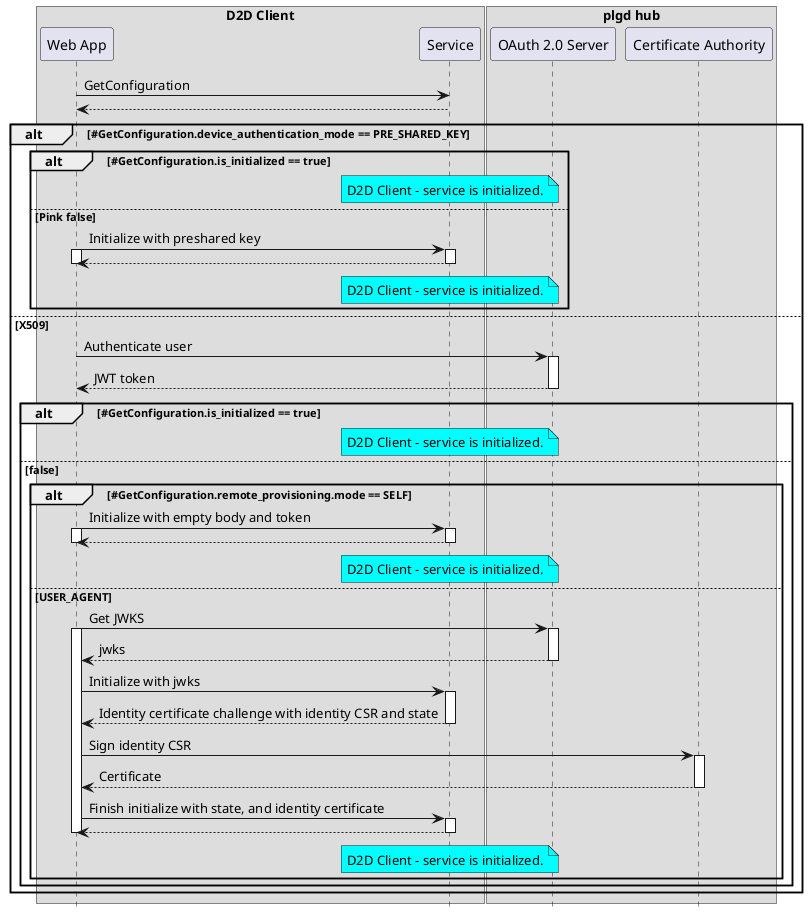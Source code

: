 @startuml Sequence
skinparam backgroundColor transparent
hide footbox

box "D2D Client"
participant C as "Web App"
participant S as "Service"
end box

box "plgd hub"
participant O as "OAuth 2.0 Server"
participant CA as "Certificate Authority"
end box

C -> S: GetConfiguration
return
alt #GetConfiguration.device_authentication_mode == PRE_SHARED_KEY
  alt #GetConfiguration.is_initialized == true
      note over S #aqua
       D2D Client - service is initialized.
      end note
  else Pink false
      C -> S ++: Initialize with preshared key
      activate C
      return
      note over S #aqua
      D2D Client - service is initialized.
      end note
      deactivate C
  end
else X509
    C -> O ++: Authenticate user
    return JWT token 
    alt #GetConfiguration.is_initialized == true
      note over S #aqua
      D2D Client - service is initialized.
      end note
    else false
        alt #GetConfiguration.remote_provisioning.mode == SELF
          C -> S ++: Initialize with empty body and token
          activate C
          return
          note over S #aqua
          D2D Client - service is initialized.
          end note
          deactivate C
        else USER_AGENT
          C -> O ++: Get JWKS
          activate C
          return jwks
          C -> S ++: Initialize with jwks
          return Identity certificate challenge with identity CSR and state
          C-> CA ++: Sign identity CSR
          return Certificate
          C -> S ++: Finish initialize with state, and identity certificate
          return
          note over S #aqua
          D2D Client - service is initialized.
          end note
          deactivate C
        end
    end
end
@enduml

